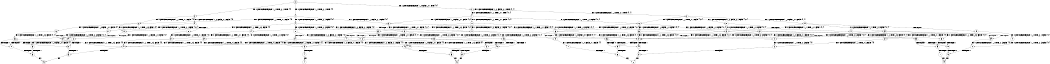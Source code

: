digraph BCG {
size = "7, 10.5";
center = TRUE;
node [shape = circle];
0 [peripheries = 2];
0 -> 1 [label = "EX !0 !ATOMIC_EXCH_BRANCH (1, +1, TRUE, +0, 1, TRUE) !{0}"];
0 -> 2 [label = "EX !1 !ATOMIC_EXCH_BRANCH (1, +0, FALSE, +0, 1, TRUE) !{0}"];
0 -> 3 [label = "EX !0 !ATOMIC_EXCH_BRANCH (1, +1, TRUE, +0, 1, TRUE) !{0}"];
1 -> 4 [label = "EX !0 !ATOMIC_EXCH_BRANCH (1, +1, TRUE, +0, 1, FALSE) !{0}"];
1 -> 5 [label = "EX !1 !ATOMIC_EXCH_BRANCH (1, +0, FALSE, +0, 1, FALSE) !{0}"];
1 -> 6 [label = "EX !0 !ATOMIC_EXCH_BRANCH (1, +1, TRUE, +0, 1, FALSE) !{0}"];
2 -> 2 [label = "EX !1 !ATOMIC_EXCH_BRANCH (1, +0, FALSE, +0, 1, TRUE) !{0, 1}"];
2 -> 7 [label = "EX !0 !ATOMIC_EXCH_BRANCH (1, +1, TRUE, +0, 1, TRUE) !{0, 1}"];
2 -> 8 [label = "EX !0 !ATOMIC_EXCH_BRANCH (1, +1, TRUE, +0, 1, TRUE) !{0, 1}"];
3 -> 9 [label = "EX !1 !ATOMIC_EXCH_BRANCH (1, +0, FALSE, +0, 1, FALSE) !{0}"];
3 -> 6 [label = "EX !0 !ATOMIC_EXCH_BRANCH (1, +1, TRUE, +0, 1, FALSE) !{0}"];
4 -> 10 [label = "EX !0 !ATOMIC_EXCH_BRANCH (1, +1, TRUE, +0, 3, FALSE) !{0}"];
4 -> 11 [label = "EX !1 !ATOMIC_EXCH_BRANCH (1, +0, FALSE, +0, 1, FALSE) !{0}"];
4 -> 12 [label = "EX !0 !ATOMIC_EXCH_BRANCH (1, +1, TRUE, +0, 3, FALSE) !{0}"];
5 -> 13 [label = "EX !0 !ATOMIC_EXCH_BRANCH (1, +1, TRUE, +0, 1, FALSE) !{0, 1}"];
5 -> 14 [label = "TERMINATE !1"];
5 -> 15 [label = "EX !0 !ATOMIC_EXCH_BRANCH (1, +1, TRUE, +0, 1, FALSE) !{0, 1}"];
6 -> 16 [label = "EX !1 !ATOMIC_EXCH_BRANCH (1, +0, FALSE, +0, 1, FALSE) !{0}"];
6 -> 12 [label = "EX !0 !ATOMIC_EXCH_BRANCH (1, +1, TRUE, +0, 3, FALSE) !{0}"];
7 -> 17 [label = "EX !0 !ATOMIC_EXCH_BRANCH (1, +1, TRUE, +0, 1, FALSE) !{0, 1}"];
7 -> 5 [label = "EX !1 !ATOMIC_EXCH_BRANCH (1, +0, FALSE, +0, 1, FALSE) !{0, 1}"];
7 -> 18 [label = "EX !0 !ATOMIC_EXCH_BRANCH (1, +1, TRUE, +0, 1, FALSE) !{0, 1}"];
8 -> 19 [label = "EX !1 !ATOMIC_EXCH_BRANCH (1, +0, FALSE, +0, 1, FALSE) !{0, 1}"];
8 -> 18 [label = "EX !0 !ATOMIC_EXCH_BRANCH (1, +1, TRUE, +0, 1, FALSE) !{0, 1}"];
8 -> 20 [label = "EX !1 !ATOMIC_EXCH_BRANCH (1, +0, FALSE, +0, 1, FALSE) !{0, 1}"];
9 -> 21 [label = "EX !0 !ATOMIC_EXCH_BRANCH (1, +1, TRUE, +0, 1, FALSE) !{0, 1}"];
9 -> 22 [label = "TERMINATE !1"];
10 -> 23 [label = "EX !1 !ATOMIC_EXCH_BRANCH (1, +0, FALSE, +0, 1, FALSE) !{0}"];
10 -> 24 [label = "TERMINATE !0"];
11 -> 25 [label = "EX !0 !ATOMIC_EXCH_BRANCH (1, +1, TRUE, +0, 3, FALSE) !{0, 1}"];
11 -> 26 [label = "TERMINATE !1"];
11 -> 27 [label = "EX !0 !ATOMIC_EXCH_BRANCH (1, +1, TRUE, +0, 3, FALSE) !{0, 1}"];
12 -> 28 [label = "EX !1 !ATOMIC_EXCH_BRANCH (1, +0, FALSE, +0, 1, FALSE) !{0}"];
12 -> 29 [label = "TERMINATE !0"];
13 -> 25 [label = "EX !0 !ATOMIC_EXCH_BRANCH (1, +1, TRUE, +0, 3, FALSE) !{0, 1}"];
13 -> 26 [label = "TERMINATE !1"];
13 -> 27 [label = "EX !0 !ATOMIC_EXCH_BRANCH (1, +1, TRUE, +0, 3, FALSE) !{0, 1}"];
14 -> 30 [label = "EX !0 !ATOMIC_EXCH_BRANCH (1, +1, TRUE, +0, 1, FALSE) !{0}"];
14 -> 31 [label = "EX !0 !ATOMIC_EXCH_BRANCH (1, +1, TRUE, +0, 1, FALSE) !{0}"];
15 -> 27 [label = "EX !0 !ATOMIC_EXCH_BRANCH (1, +1, TRUE, +0, 3, FALSE) !{0, 1}"];
15 -> 32 [label = "TERMINATE !1"];
16 -> 33 [label = "EX !0 !ATOMIC_EXCH_BRANCH (1, +1, TRUE, +0, 3, FALSE) !{0, 1}"];
16 -> 34 [label = "TERMINATE !1"];
17 -> 35 [label = "EX !0 !ATOMIC_EXCH_BRANCH (1, +1, TRUE, +0, 3, FALSE) !{0, 1}"];
17 -> 11 [label = "EX !1 !ATOMIC_EXCH_BRANCH (1, +0, FALSE, +0, 1, FALSE) !{0, 1}"];
17 -> 36 [label = "EX !0 !ATOMIC_EXCH_BRANCH (1, +1, TRUE, +0, 3, FALSE) !{0, 1}"];
18 -> 37 [label = "EX !1 !ATOMIC_EXCH_BRANCH (1, +0, FALSE, +0, 1, FALSE) !{0, 1}"];
18 -> 36 [label = "EX !0 !ATOMIC_EXCH_BRANCH (1, +1, TRUE, +0, 3, FALSE) !{0, 1}"];
18 -> 38 [label = "EX !1 !ATOMIC_EXCH_BRANCH (1, +0, FALSE, +0, 1, FALSE) !{0, 1}"];
19 -> 39 [label = "EX !0 !ATOMIC_EXCH_BRANCH (1, +1, TRUE, +0, 1, FALSE) !{0, 1}"];
19 -> 40 [label = "TERMINATE !1"];
19 -> 15 [label = "EX !0 !ATOMIC_EXCH_BRANCH (1, +1, TRUE, +0, 1, FALSE) !{0, 1}"];
20 -> 15 [label = "EX !0 !ATOMIC_EXCH_BRANCH (1, +1, TRUE, +0, 1, FALSE) !{0, 1}"];
20 -> 41 [label = "TERMINATE !1"];
21 -> 33 [label = "EX !0 !ATOMIC_EXCH_BRANCH (1, +1, TRUE, +0, 3, FALSE) !{0, 1}"];
21 -> 34 [label = "TERMINATE !1"];
22 -> 31 [label = "EX !0 !ATOMIC_EXCH_BRANCH (1, +1, TRUE, +0, 1, FALSE) !{0}"];
23 -> 42 [label = "TERMINATE !0"];
23 -> 43 [label = "TERMINATE !1"];
24 -> 44 [label = "EX !1 !ATOMIC_EXCH_BRANCH (1, +0, FALSE, +0, 1, FALSE) !{1}"];
24 -> 45 [label = "EX !1 !ATOMIC_EXCH_BRANCH (1, +0, FALSE, +0, 1, FALSE) !{1}"];
25 -> 42 [label = "TERMINATE !0"];
25 -> 43 [label = "TERMINATE !1"];
26 -> 46 [label = "EX !0 !ATOMIC_EXCH_BRANCH (1, +1, TRUE, +0, 3, FALSE) !{0}"];
26 -> 47 [label = "EX !0 !ATOMIC_EXCH_BRANCH (1, +1, TRUE, +0, 3, FALSE) !{0}"];
27 -> 48 [label = "TERMINATE !0"];
27 -> 49 [label = "TERMINATE !1"];
28 -> 50 [label = "TERMINATE !0"];
28 -> 51 [label = "TERMINATE !1"];
29 -> 52 [label = "EX !1 !ATOMIC_EXCH_BRANCH (1, +0, FALSE, +0, 1, FALSE) !{1}"];
30 -> 46 [label = "EX !0 !ATOMIC_EXCH_BRANCH (1, +1, TRUE, +0, 3, FALSE) !{0}"];
30 -> 47 [label = "EX !0 !ATOMIC_EXCH_BRANCH (1, +1, TRUE, +0, 3, FALSE) !{0}"];
31 -> 47 [label = "EX !0 !ATOMIC_EXCH_BRANCH (1, +1, TRUE, +0, 3, FALSE) !{0}"];
32 -> 53 [label = "EX !0 !ATOMIC_EXCH_BRANCH (1, +1, TRUE, +0, 3, FALSE) !{0}"];
33 -> 50 [label = "TERMINATE !0"];
33 -> 51 [label = "TERMINATE !1"];
34 -> 47 [label = "EX !0 !ATOMIC_EXCH_BRANCH (1, +1, TRUE, +0, 3, FALSE) !{0}"];
35 -> 23 [label = "EX !1 !ATOMIC_EXCH_BRANCH (1, +0, FALSE, +0, 1, FALSE) !{0, 1}"];
35 -> 54 [label = "TERMINATE !0"];
36 -> 55 [label = "EX !1 !ATOMIC_EXCH_BRANCH (1, +0, FALSE, +0, 1, FALSE) !{0, 1}"];
36 -> 56 [label = "EX !1 !ATOMIC_EXCH_BRANCH (1, +0, FALSE, +0, 1, FALSE) !{0, 1}"];
36 -> 57 [label = "TERMINATE !0"];
37 -> 58 [label = "EX !0 !ATOMIC_EXCH_BRANCH (1, +1, TRUE, +0, 3, FALSE) !{0, 1}"];
37 -> 59 [label = "TERMINATE !1"];
37 -> 27 [label = "EX !0 !ATOMIC_EXCH_BRANCH (1, +1, TRUE, +0, 3, FALSE) !{0, 1}"];
38 -> 27 [label = "EX !0 !ATOMIC_EXCH_BRANCH (1, +1, TRUE, +0, 3, FALSE) !{0, 1}"];
38 -> 32 [label = "TERMINATE !1"];
39 -> 58 [label = "EX !0 !ATOMIC_EXCH_BRANCH (1, +1, TRUE, +0, 3, FALSE) !{0, 1}"];
39 -> 59 [label = "TERMINATE !1"];
39 -> 27 [label = "EX !0 !ATOMIC_EXCH_BRANCH (1, +1, TRUE, +0, 3, FALSE) !{0, 1}"];
40 -> 60 [label = "EX !0 !ATOMIC_EXCH_BRANCH (1, +1, TRUE, +0, 1, FALSE) !{0}"];
41 -> 61 [label = "EX !0 !ATOMIC_EXCH_BRANCH (1, +1, TRUE, +0, 1, FALSE) !{0}"];
42 -> 62 [label = "TERMINATE !1"];
43 -> 63 [label = "TERMINATE !0"];
44 -> 62 [label = "TERMINATE !1"];
45 -> 64 [label = "TERMINATE !1"];
46 -> 63 [label = "TERMINATE !0"];
47 -> 65 [label = "TERMINATE !0"];
48 -> 66 [label = "TERMINATE !1"];
49 -> 67 [label = "TERMINATE !0"];
50 -> 68 [label = "TERMINATE !1"];
51 -> 65 [label = "TERMINATE !0"];
52 -> 68 [label = "TERMINATE !1"];
53 -> 67 [label = "TERMINATE !0"];
54 -> 44 [label = "EX !1 !ATOMIC_EXCH_BRANCH (1, +0, FALSE, +0, 1, FALSE) !{1}"];
54 -> 45 [label = "EX !1 !ATOMIC_EXCH_BRANCH (1, +0, FALSE, +0, 1, FALSE) !{1}"];
55 -> 69 [label = "TERMINATE !0"];
55 -> 70 [label = "TERMINATE !1"];
56 -> 48 [label = "TERMINATE !0"];
56 -> 49 [label = "TERMINATE !1"];
57 -> 71 [label = "EX !1 !ATOMIC_EXCH_BRANCH (1, +0, FALSE, +0, 1, FALSE) !{1}"];
58 -> 69 [label = "TERMINATE !0"];
58 -> 70 [label = "TERMINATE !1"];
59 -> 72 [label = "EX !0 !ATOMIC_EXCH_BRANCH (1, +1, TRUE, +0, 3, FALSE) !{0}"];
60 -> 72 [label = "EX !0 !ATOMIC_EXCH_BRANCH (1, +1, TRUE, +0, 3, FALSE) !{0}"];
61 -> 53 [label = "EX !0 !ATOMIC_EXCH_BRANCH (1, +1, TRUE, +0, 3, FALSE) !{0}"];
62 -> 73 [label = "exit"];
63 -> 73 [label = "exit"];
64 -> 74 [label = "exit"];
65 -> 75 [label = "exit"];
66 -> 76 [label = "exit"];
67 -> 76 [label = "exit"];
68 -> 75 [label = "exit"];
69 -> 77 [label = "TERMINATE !1"];
70 -> 78 [label = "TERMINATE !0"];
71 -> 66 [label = "TERMINATE !1"];
72 -> 78 [label = "TERMINATE !0"];
77 -> 79 [label = "exit"];
78 -> 79 [label = "exit"];
}
